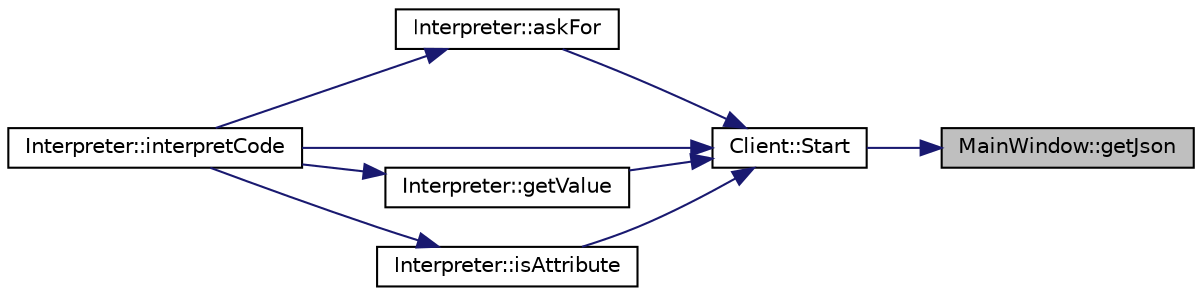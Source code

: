 digraph "MainWindow::getJson"
{
 // LATEX_PDF_SIZE
  edge [fontname="Helvetica",fontsize="10",labelfontname="Helvetica",labelfontsize="10"];
  node [fontname="Helvetica",fontsize="10",shape=record];
  rankdir="RL";
  Node1 [label="MainWindow::getJson",height=0.2,width=0.4,color="black", fillcolor="grey75", style="filled", fontcolor="black",tooltip="Permite a la ventana principal obtener un Json para enviar al servidor por medio del cliente."];
  Node1 -> Node2 [dir="back",color="midnightblue",fontsize="10",style="solid"];
  Node2 [label="Client::Start",height=0.2,width=0.4,color="black", fillcolor="white", style="filled",URL="$classClient.html#a2afb2a726f71d81f8a0d35e84a547132",tooltip="Se encarga de levantar el socket y realizar la recepcion/envio de mensajes."];
  Node2 -> Node3 [dir="back",color="midnightblue",fontsize="10",style="solid"];
  Node3 [label="Interpreter::askFor",height=0.2,width=0.4,color="black", fillcolor="white", style="filled",URL="$classInterpreter.html#ac7727438059aff2875c0c5e27c7e7f4a",tooltip="Le pregunta al servidor el tipo del dato introducido."];
  Node3 -> Node4 [dir="back",color="midnightblue",fontsize="10",style="solid"];
  Node4 [label="Interpreter::interpretCode",height=0.2,width=0.4,color="black", fillcolor="white", style="filled",URL="$classInterpreter.html#a247c03a89b6620c59718d9f46be2aa23",tooltip="Es el método que permite interpretar el contenido del código escrito."];
  Node2 -> Node5 [dir="back",color="midnightblue",fontsize="10",style="solid"];
  Node5 [label="Interpreter::getValue",height=0.2,width=0.4,color="black", fillcolor="white", style="filled",URL="$classInterpreter.html#abe6f107b32c1875d3e0fd4306ef798f4",tooltip=" "];
  Node5 -> Node4 [dir="back",color="midnightblue",fontsize="10",style="solid"];
  Node2 -> Node4 [dir="back",color="midnightblue",fontsize="10",style="solid"];
  Node2 -> Node6 [dir="back",color="midnightblue",fontsize="10",style="solid"];
  Node6 [label="Interpreter::isAttribute",height=0.2,width=0.4,color="black", fillcolor="white", style="filled",URL="$classInterpreter.html#af468bd58dc872fc7cf1681ffd0633e49",tooltip="Permite determinar si una variable es atributo de una estructura."];
  Node6 -> Node4 [dir="back",color="midnightblue",fontsize="10",style="solid"];
}
